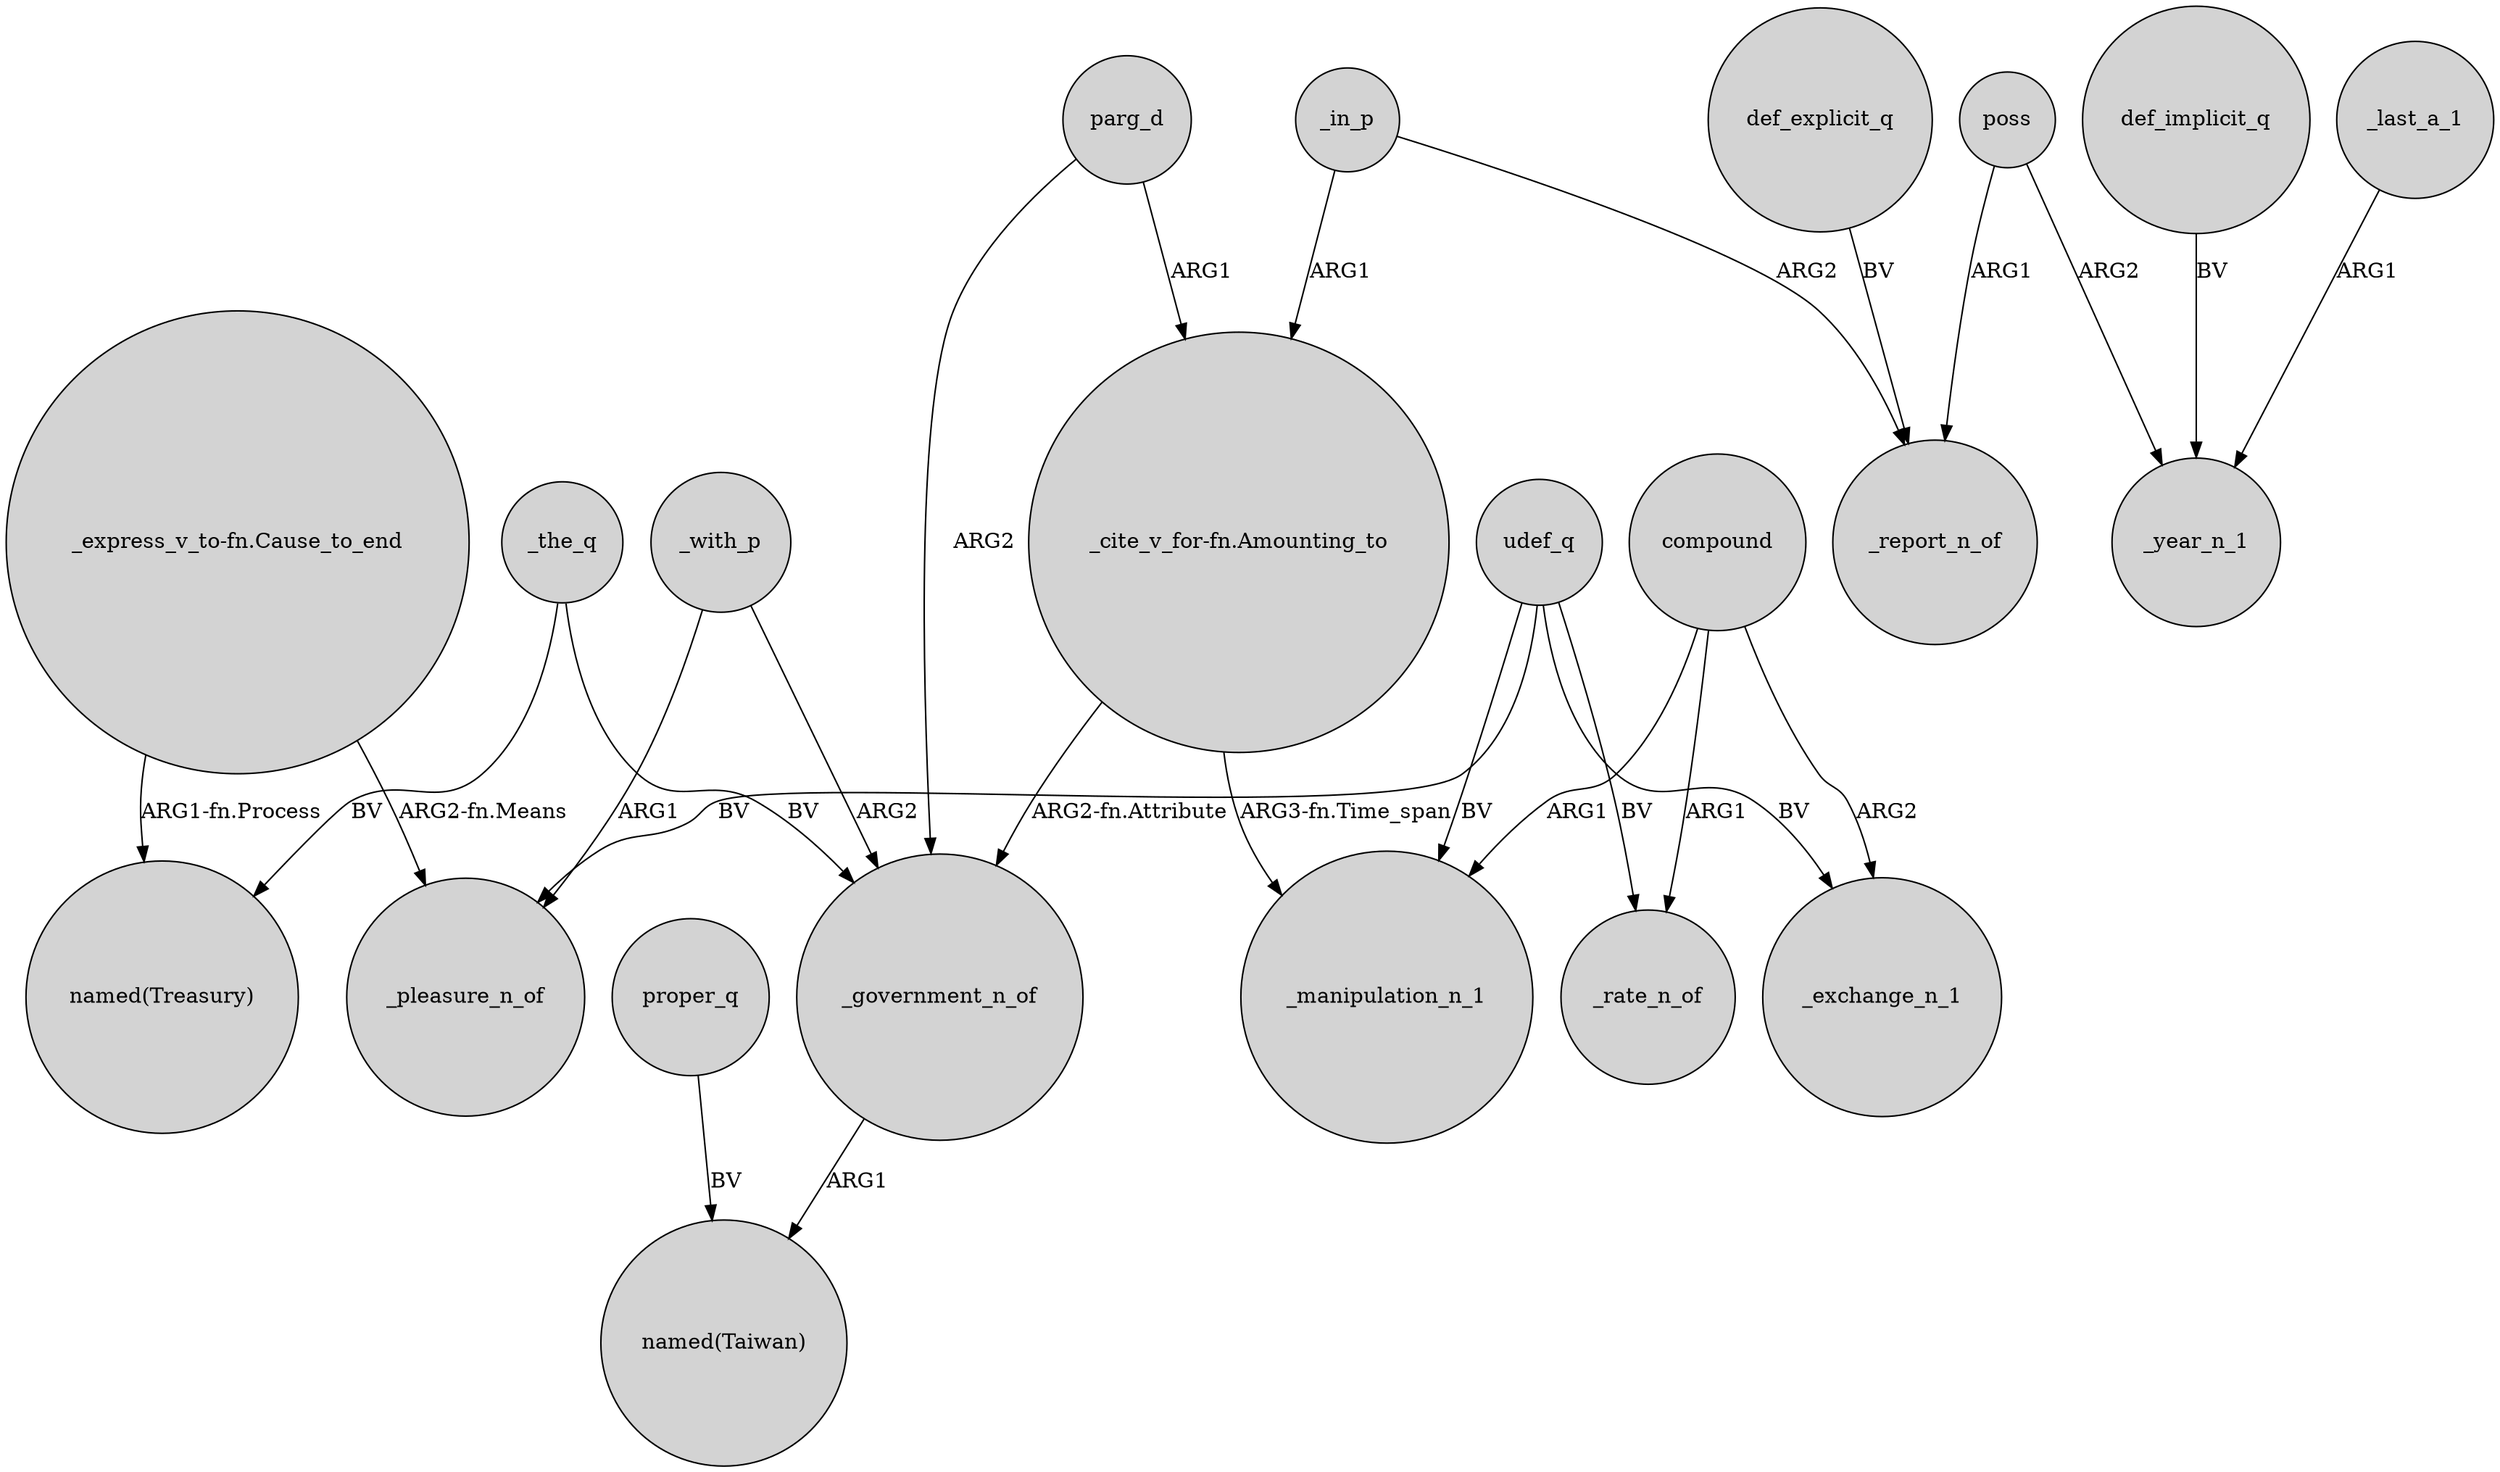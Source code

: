 digraph {
	node [shape=circle style=filled]
	_with_p -> _pleasure_n_of [label=ARG1]
	proper_q -> "named(Taiwan)" [label=BV]
	parg_d -> _government_n_of [label=ARG2]
	poss -> _report_n_of [label=ARG1]
	_in_p -> _report_n_of [label=ARG2]
	"_cite_v_for-fn.Amounting_to" -> _government_n_of [label="ARG2-fn.Attribute"]
	"_cite_v_for-fn.Amounting_to" -> _manipulation_n_1 [label="ARG3-fn.Time_span"]
	udef_q -> _pleasure_n_of [label=BV]
	def_implicit_q -> _year_n_1 [label=BV]
	udef_q -> _exchange_n_1 [label=BV]
	poss -> _year_n_1 [label=ARG2]
	_government_n_of -> "named(Taiwan)" [label=ARG1]
	compound -> _rate_n_of [label=ARG1]
	udef_q -> _rate_n_of [label=BV]
	compound -> _exchange_n_1 [label=ARG2]
	_in_p -> "_cite_v_for-fn.Amounting_to" [label=ARG1]
	compound -> _manipulation_n_1 [label=ARG1]
	_last_a_1 -> _year_n_1 [label=ARG1]
	udef_q -> _manipulation_n_1 [label=BV]
	_with_p -> _government_n_of [label=ARG2]
	_the_q -> _government_n_of [label=BV]
	parg_d -> "_cite_v_for-fn.Amounting_to" [label=ARG1]
	"_express_v_to-fn.Cause_to_end" -> "named(Treasury)" [label="ARG1-fn.Process"]
	_the_q -> "named(Treasury)" [label=BV]
	"_express_v_to-fn.Cause_to_end" -> _pleasure_n_of [label="ARG2-fn.Means"]
	def_explicit_q -> _report_n_of [label=BV]
}
